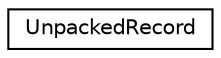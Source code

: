 digraph "Graphical Class Hierarchy"
{
 // LATEX_PDF_SIZE
  edge [fontname="Helvetica",fontsize="10",labelfontname="Helvetica",labelfontsize="10"];
  node [fontname="Helvetica",fontsize="10",shape=record];
  rankdir="LR";
  Node0 [label="UnpackedRecord",height=0.2,width=0.4,color="black", fillcolor="white", style="filled",URL="$db/d1b/sqlite3_8c.html#df/dc9/structUnpackedRecord",tooltip=" "];
}
